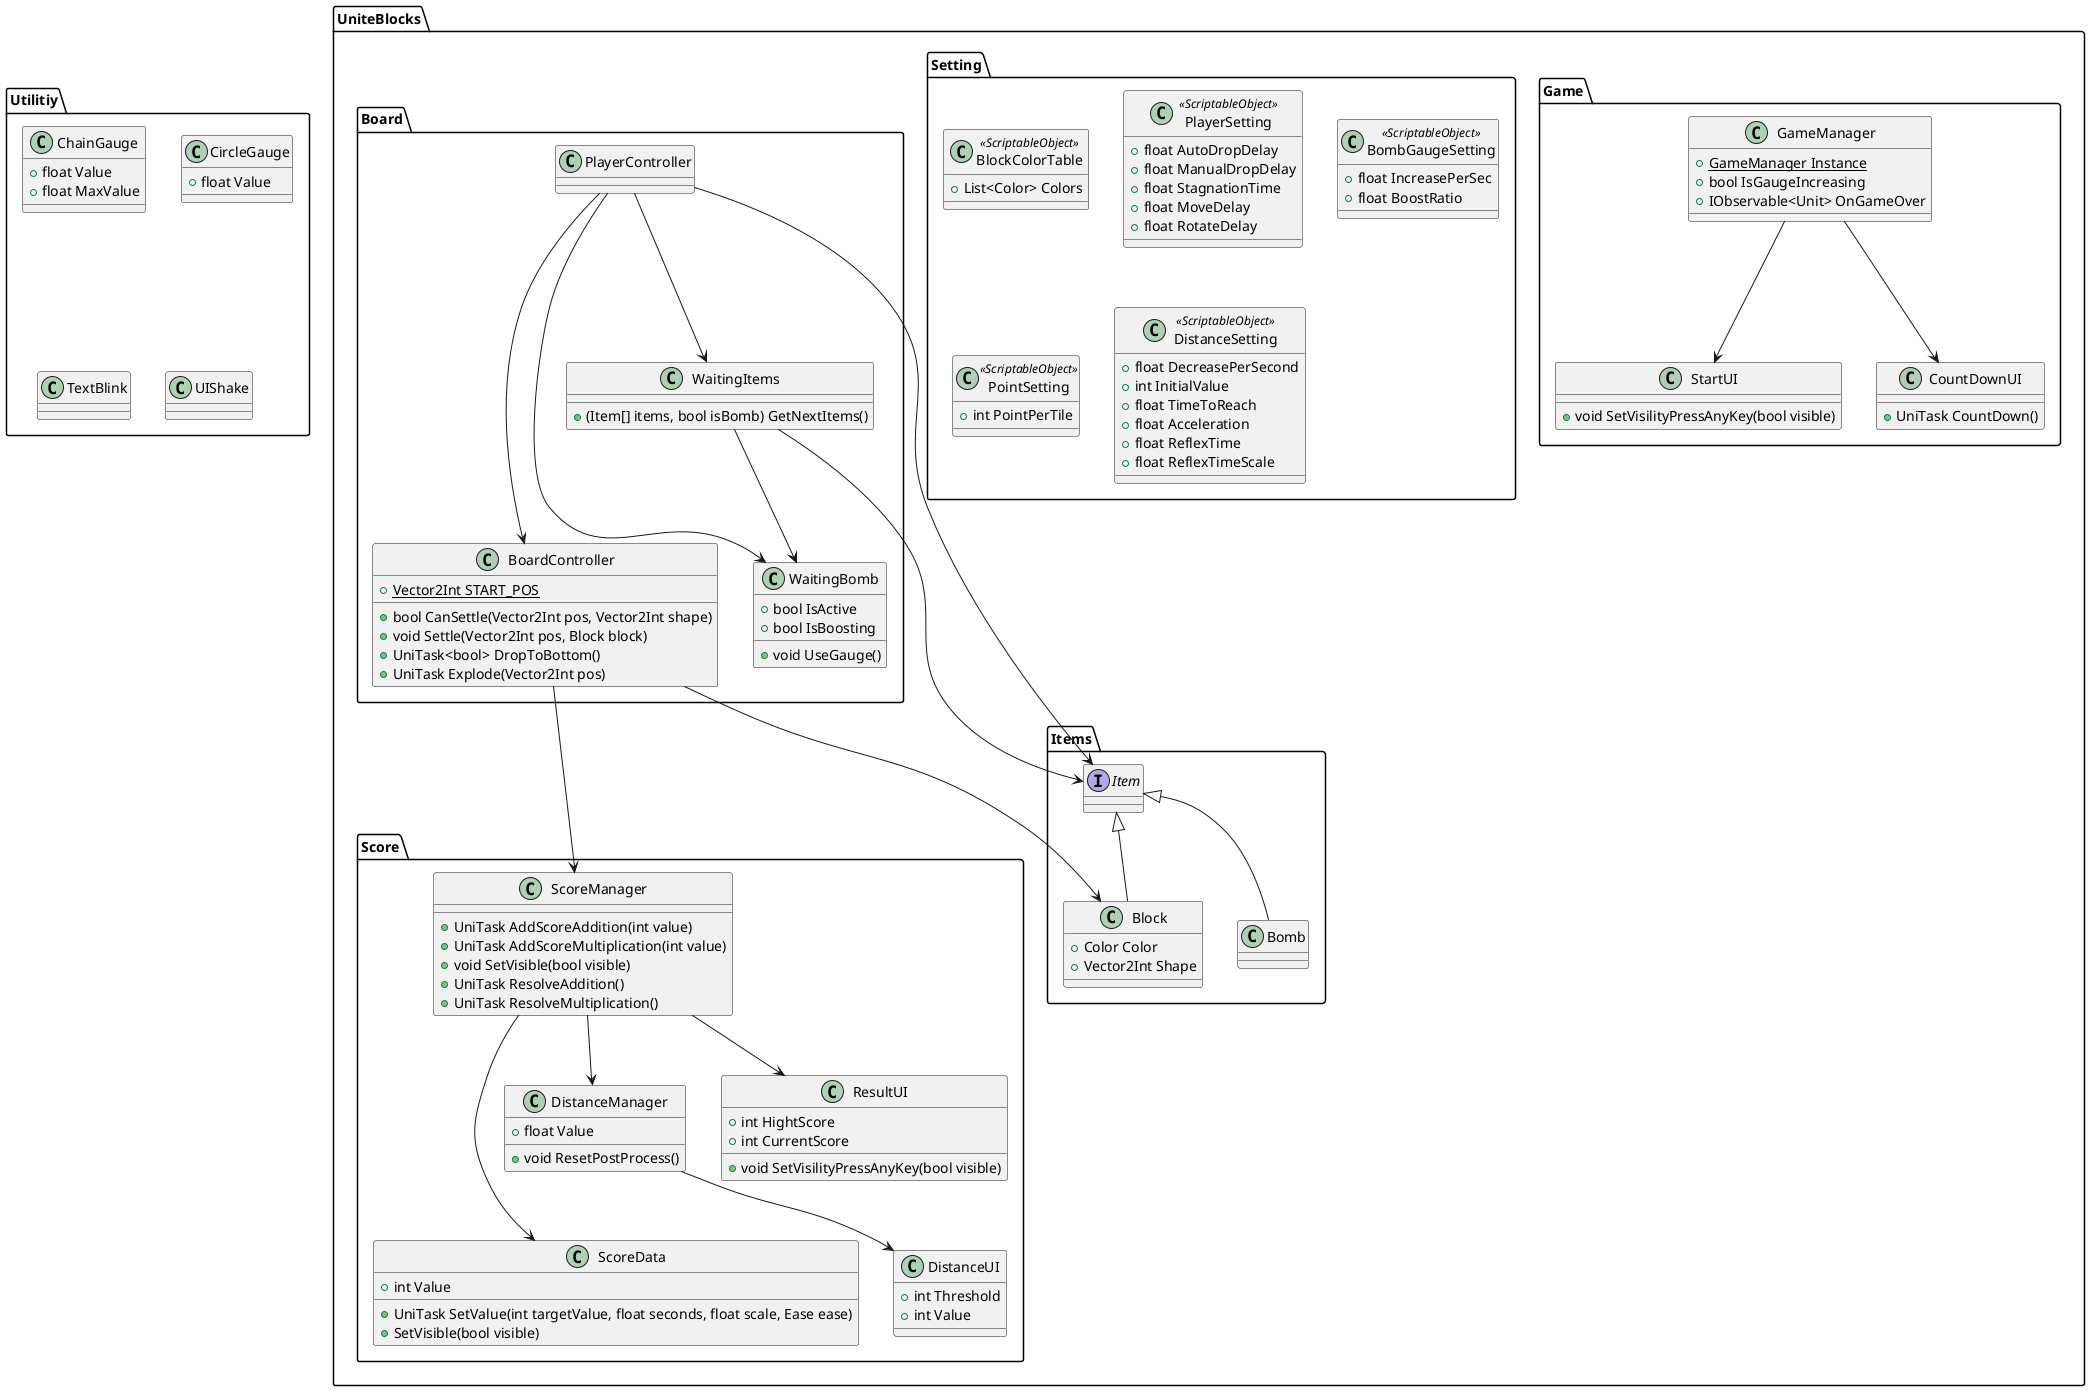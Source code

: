 @startuml hoge

namespace Utilitiy{
    class ChainGauge{
        +float Value
        +float MaxValue
    }
    class CircleGauge{
        +float Value
    }
    class TextBlink
    class UIShake
}

namespace UniteBlocks{
    namespace Game{
        class GameManager{
            {static} +GameManager Instance
            +bool IsGaugeIncreasing
            +IObservable<Unit> OnGameOver
        }
        class StartUI{
            +void SetVisilityPressAnyKey(bool visible)
        }
        class CountDownUI{
            +UniTask CountDown()
        }

        GameManager --> StartUI
        GameManager --> CountDownUI
    }

    namespace Setting{
        class BlockColorTable<<ScriptableObject>>{
            +List<Color> Colors
        }

        class PlayerSetting<<ScriptableObject>>{
            +float AutoDropDelay
            +float ManualDropDelay
            +float StagnationTime
            +float MoveDelay
            +float RotateDelay
        }
        class BombGaugeSetting<<ScriptableObject>>{
            +float IncreasePerSec
            +float BoostRatio
        }
        class PointSetting<<ScriptableObject>>{
            +int PointPerTile
        }
        class DistanceSetting<<ScriptableObject>>{
            +float DecreasePerSecond
            +int InitialValue
            +float TimeToReach
            +float Acceleration
            +float ReflexTime
            +float ReflexTimeScale
        }
    }





    namespace Score{
        class ScoreData{
            +int Value
            +UniTask SetValue(int targetValue, float seconds, float scale, Ease ease)
            +SetVisible(bool visible)
        }
        class ScoreManager{
            +UniTask AddScoreAddition(int value)
            +UniTask AddScoreMultiplication(int value)
            +void SetVisible(bool visible)
            +UniTask ResolveAddition()
            +UniTask ResolveMultiplication()
        }
        class DistanceManager{
            +float Value
            +void ResetPostProcess()
        }
        class DistanceUI{
            +int Threshold
            +int Value
        }    
        class ResultUI{
            +int HightScore
            +int CurrentScore
            +void SetVisilityPressAnyKey(bool visible)
        }

        DistanceManager --> DistanceUI
        ScoreManager ---> ScoreData
        ScoreManager --> DistanceManager
        ScoreManager --> ResultUI
    }

    namespace Items{
        class Block{
            +Color Color
            +Vector2Int Shape
        }
        class Bomb
        interface Item

        Item <|-- Bomb
        Item <|-- Block
    }

    namespace Board{
        class PlayerController
        class WaitingBomb{
            +bool IsActive
            +bool IsBoosting
            +void UseGauge()
        }
        class WaitingItems{
            +(Item[] items, bool isBomb) GetNextItems()
        }
        class BoardController{
            {static} +Vector2Int START_POS
            +bool CanSettle(Vector2Int pos, Vector2Int shape)
            +void Settle(Vector2Int pos, Block block)
            +UniTask<bool> DropToBottom()
            +UniTask Explode(Vector2Int pos)
        }

        PlayerController ---> BoardController
        PlayerController --> WaitingItems
        PlayerController --> WaitingBomb
        WaitingItems --> WaitingBomb
    }



    BoardController ---> ScoreManager
    BoardController ---> Block
    WaitingItems ---> Item
    PlayerController --> Item
    


}

@enduml